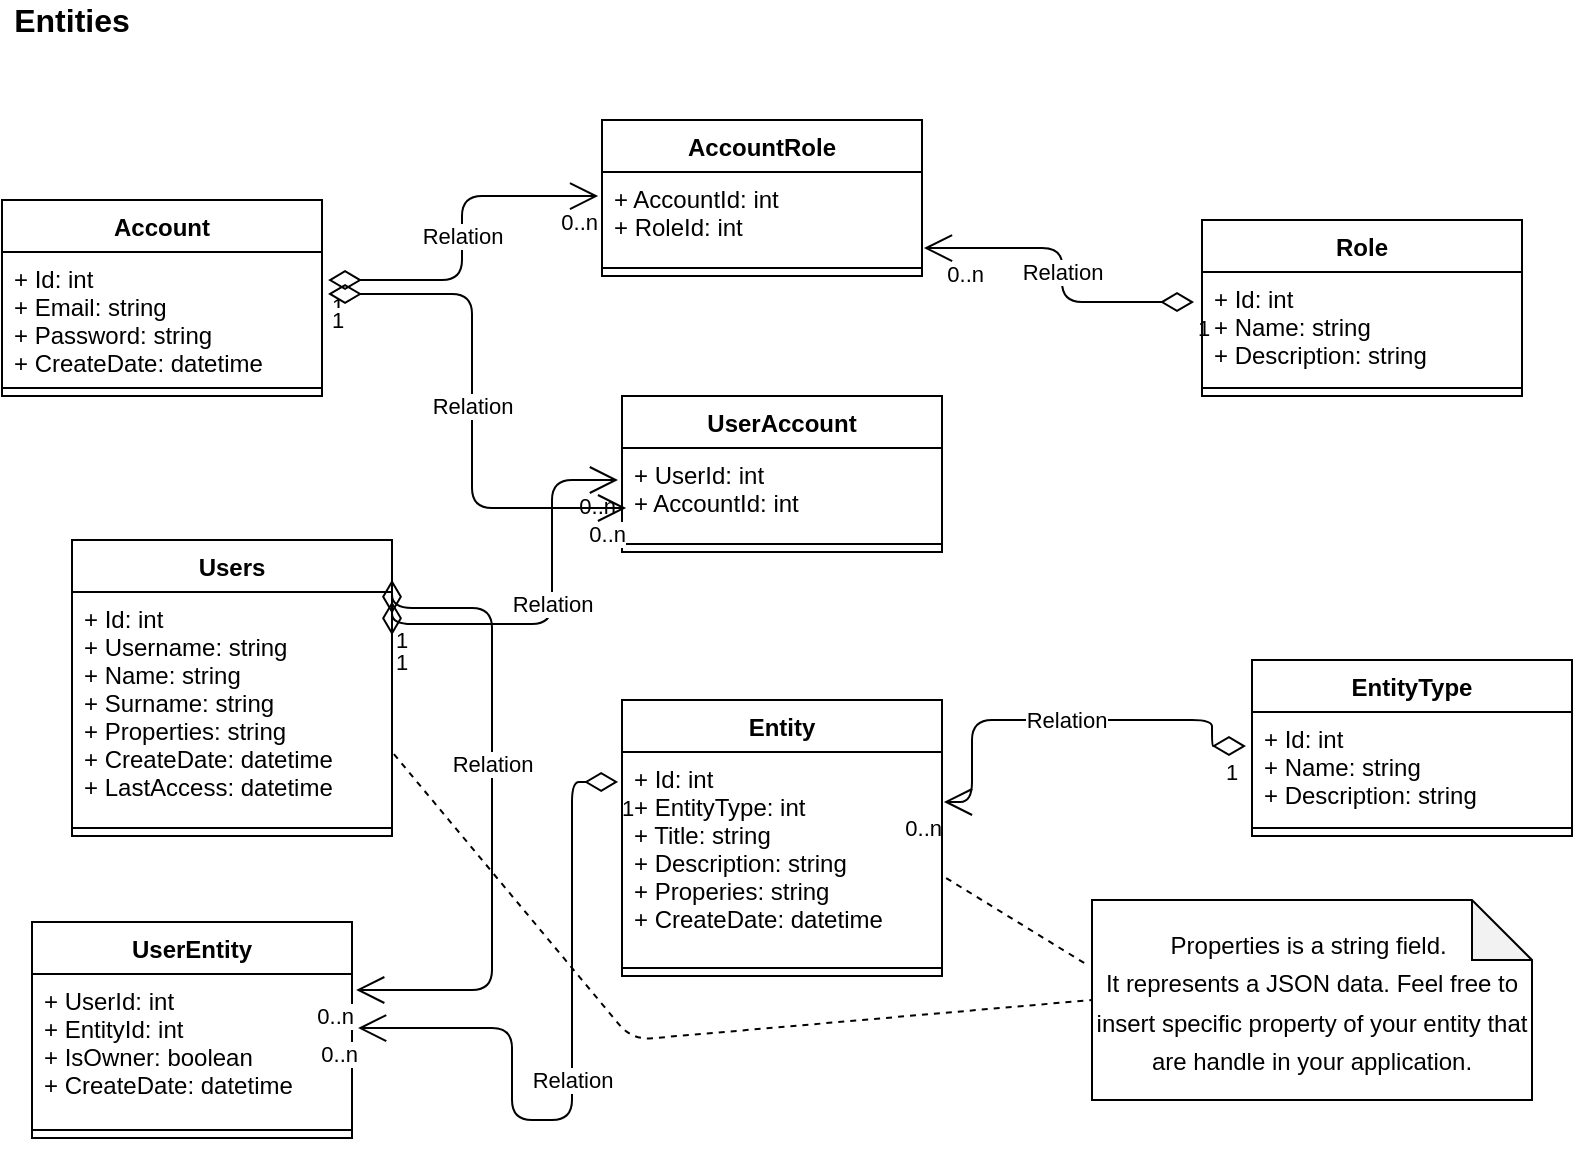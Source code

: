 <mxfile version="13.6.5">
    <diagram id="ecdH2YCJAMrIUfv5yyId" name="Page-1">
        <mxGraphModel dx="861" dy="830" grid="1" gridSize="10" guides="1" tooltips="1" connect="1" arrows="1" fold="1" page="1" pageScale="1" pageWidth="850" pageHeight="1100" math="0" shadow="0">
            <root>
                <mxCell id="0"/>
                <mxCell id="1" parent="0"/>
                <mxCell id="14" value="Relation" style="endArrow=open;html=1;endSize=12;startArrow=diamondThin;startSize=14;startFill=0;edgeStyle=orthogonalEdgeStyle;exitX=-0.025;exitY=0.278;exitDx=0;exitDy=0;exitPerimeter=0;entryX=1.006;entryY=0.864;entryDx=0;entryDy=0;entryPerimeter=0;" parent="1" source="11" target="7" edge="1">
                    <mxGeometry relative="1" as="geometry">
                        <mxPoint x="310" y="350" as="sourcePoint"/>
                        <mxPoint x="510" y="190" as="targetPoint"/>
                    </mxGeometry>
                </mxCell>
                <mxCell id="15" value="1" style="edgeLabel;resizable=0;html=1;align=left;verticalAlign=top;" parent="14" connectable="0" vertex="1">
                    <mxGeometry x="-1" relative="1" as="geometry"/>
                </mxCell>
                <mxCell id="16" value="&lt;span style=&quot;text-align: left&quot;&gt;0..n&lt;/span&gt;" style="edgeLabel;resizable=0;html=1;align=right;verticalAlign=top;" parent="14" connectable="0" vertex="1">
                    <mxGeometry x="1" relative="1" as="geometry">
                        <mxPoint x="30" as="offset"/>
                    </mxGeometry>
                </mxCell>
                <mxCell id="17" value="Relation" style="endArrow=open;html=1;endSize=12;startArrow=diamondThin;startSize=14;startFill=0;edgeStyle=orthogonalEdgeStyle;exitX=1.019;exitY=0.219;exitDx=0;exitDy=0;exitPerimeter=0;entryX=-0.012;entryY=0.273;entryDx=0;entryDy=0;entryPerimeter=0;" parent="1" source="3" target="7" edge="1">
                    <mxGeometry relative="1" as="geometry">
                        <mxPoint x="320" y="360" as="sourcePoint"/>
                        <mxPoint x="600" y="430" as="targetPoint"/>
                    </mxGeometry>
                </mxCell>
                <mxCell id="18" value="1" style="edgeLabel;resizable=0;html=1;align=left;verticalAlign=top;" parent="17" connectable="0" vertex="1">
                    <mxGeometry x="-1" relative="1" as="geometry"/>
                </mxCell>
                <mxCell id="19" value="&lt;span style=&quot;text-align: left&quot;&gt;0..n&lt;/span&gt;" style="edgeLabel;resizable=0;html=1;align=right;verticalAlign=top;" parent="17" connectable="0" vertex="1">
                    <mxGeometry x="1" relative="1" as="geometry"/>
                </mxCell>
                <mxCell id="10" value="Role" style="swimlane;fontStyle=1;align=center;verticalAlign=top;childLayout=stackLayout;horizontal=1;startSize=26;horizontalStack=0;resizeParent=1;resizeParentMax=0;resizeLast=0;collapsible=1;marginBottom=0;" parent="1" vertex="1">
                    <mxGeometry x="645" y="130" width="160" height="88" as="geometry"/>
                </mxCell>
                <mxCell id="11" value="+ Id: int&#10;+ Name: string&#10;+ Description: string" style="text;strokeColor=none;fillColor=none;align=left;verticalAlign=top;spacingLeft=4;spacingRight=4;overflow=hidden;rotatable=0;points=[[0,0.5],[1,0.5]];portConstraint=eastwest;" parent="10" vertex="1">
                    <mxGeometry y="26" width="160" height="54" as="geometry"/>
                </mxCell>
                <mxCell id="12" value="" style="line;strokeWidth=1;fillColor=none;align=left;verticalAlign=middle;spacingTop=-1;spacingLeft=3;spacingRight=3;rotatable=0;labelPosition=right;points=[];portConstraint=eastwest;" parent="10" vertex="1">
                    <mxGeometry y="80" width="160" height="8" as="geometry"/>
                </mxCell>
                <mxCell id="2" value="Account" style="swimlane;fontStyle=1;align=center;verticalAlign=top;childLayout=stackLayout;horizontal=1;startSize=26;horizontalStack=0;resizeParent=1;resizeParentMax=0;resizeLast=0;collapsible=1;marginBottom=0;" parent="1" vertex="1">
                    <mxGeometry x="45" y="120" width="160" height="98" as="geometry"/>
                </mxCell>
                <mxCell id="3" value="+ Id: int&#10;+ Email: string&#10;+ Password: string&#10;+ CreateDate: datetime" style="text;strokeColor=none;fillColor=none;align=left;verticalAlign=top;spacingLeft=4;spacingRight=4;overflow=hidden;rotatable=0;points=[[0,0.5],[1,0.5]];portConstraint=eastwest;" parent="2" vertex="1">
                    <mxGeometry y="26" width="160" height="64" as="geometry"/>
                </mxCell>
                <mxCell id="4" value="" style="line;strokeWidth=1;fillColor=none;align=left;verticalAlign=middle;spacingTop=-1;spacingLeft=3;spacingRight=3;rotatable=0;labelPosition=right;points=[];portConstraint=eastwest;" parent="2" vertex="1">
                    <mxGeometry y="90" width="160" height="8" as="geometry"/>
                </mxCell>
                <mxCell id="21" value="Entities" style="text;html=1;strokeColor=none;fillColor=none;align=center;verticalAlign=middle;whiteSpace=wrap;rounded=0;fontStyle=1;fontSize=16;" parent="1" vertex="1">
                    <mxGeometry x="60" y="20" width="40" height="20" as="geometry"/>
                </mxCell>
                <mxCell id="6" value="AccountRole" style="swimlane;fontStyle=1;align=center;verticalAlign=top;childLayout=stackLayout;horizontal=1;startSize=26;horizontalStack=0;resizeParent=1;resizeParentMax=0;resizeLast=0;collapsible=1;marginBottom=0;" parent="1" vertex="1">
                    <mxGeometry x="345" y="80" width="160" height="78" as="geometry"/>
                </mxCell>
                <mxCell id="7" value="+ AccountId: int&#10;+ RoleId: int" style="text;strokeColor=none;fillColor=none;align=left;verticalAlign=top;spacingLeft=4;spacingRight=4;overflow=hidden;rotatable=0;points=[[0,0.5],[1,0.5]];portConstraint=eastwest;" parent="6" vertex="1">
                    <mxGeometry y="26" width="160" height="44" as="geometry"/>
                </mxCell>
                <mxCell id="8" value="" style="line;strokeWidth=1;fillColor=none;align=left;verticalAlign=middle;spacingTop=-1;spacingLeft=3;spacingRight=3;rotatable=0;labelPosition=right;points=[];portConstraint=eastwest;" parent="6" vertex="1">
                    <mxGeometry y="70" width="160" height="8" as="geometry"/>
                </mxCell>
                <mxCell id="22" value="Users" style="swimlane;fontStyle=1;align=center;verticalAlign=top;childLayout=stackLayout;horizontal=1;startSize=26;horizontalStack=0;resizeParent=1;resizeParentMax=0;resizeLast=0;collapsible=1;marginBottom=0;" parent="1" vertex="1">
                    <mxGeometry x="80" y="290" width="160" height="148" as="geometry"/>
                </mxCell>
                <mxCell id="23" value="+ Id: int&#10;+ Username: string&#10;+ Name: string&#10;+ Surname: string&#10;+ Properties: string&#10;+ CreateDate: datetime&#10;+ LastAccess: datetime" style="text;strokeColor=none;fillColor=none;align=left;verticalAlign=top;spacingLeft=4;spacingRight=4;overflow=hidden;rotatable=0;points=[[0,0.5],[1,0.5]];portConstraint=eastwest;" parent="22" vertex="1">
                    <mxGeometry y="26" width="160" height="114" as="geometry"/>
                </mxCell>
                <mxCell id="24" value="" style="line;strokeWidth=1;fillColor=none;align=left;verticalAlign=middle;spacingTop=-1;spacingLeft=3;spacingRight=3;rotatable=0;labelPosition=right;points=[];portConstraint=eastwest;" parent="22" vertex="1">
                    <mxGeometry y="140" width="160" height="8" as="geometry"/>
                </mxCell>
                <mxCell id="25" value="UserAccount" style="swimlane;fontStyle=1;align=center;verticalAlign=top;childLayout=stackLayout;horizontal=1;startSize=26;horizontalStack=0;resizeParent=1;resizeParentMax=0;resizeLast=0;collapsible=1;marginBottom=0;" parent="1" vertex="1">
                    <mxGeometry x="355" y="218" width="160" height="78" as="geometry"/>
                </mxCell>
                <mxCell id="26" value="+ UserId: int&#10;+ AccountId: int" style="text;strokeColor=none;fillColor=none;align=left;verticalAlign=top;spacingLeft=4;spacingRight=4;overflow=hidden;rotatable=0;points=[[0,0.5],[1,0.5]];portConstraint=eastwest;" parent="25" vertex="1">
                    <mxGeometry y="26" width="160" height="44" as="geometry"/>
                </mxCell>
                <mxCell id="27" value="" style="line;strokeWidth=1;fillColor=none;align=left;verticalAlign=middle;spacingTop=-1;spacingLeft=3;spacingRight=3;rotatable=0;labelPosition=right;points=[];portConstraint=eastwest;" parent="25" vertex="1">
                    <mxGeometry y="70" width="160" height="8" as="geometry"/>
                </mxCell>
                <mxCell id="28" value="Relation" style="endArrow=open;html=1;endSize=12;startArrow=diamondThin;startSize=14;startFill=0;edgeStyle=orthogonalEdgeStyle;exitX=1;exitY=0.19;exitDx=0;exitDy=0;exitPerimeter=0;" parent="1" source="23" edge="1">
                    <mxGeometry relative="1" as="geometry">
                        <mxPoint x="218.04" y="170.016" as="sourcePoint"/>
                        <mxPoint x="353" y="260" as="targetPoint"/>
                        <Array as="points">
                            <mxPoint x="320" y="332"/>
                            <mxPoint x="320" y="260"/>
                        </Array>
                    </mxGeometry>
                </mxCell>
                <mxCell id="29" value="1" style="edgeLabel;resizable=0;html=1;align=left;verticalAlign=top;" parent="28" connectable="0" vertex="1">
                    <mxGeometry x="-1" relative="1" as="geometry"/>
                </mxCell>
                <mxCell id="30" value="&lt;span style=&quot;text-align: left&quot;&gt;0..n&lt;/span&gt;" style="edgeLabel;resizable=0;html=1;align=right;verticalAlign=top;" parent="28" connectable="0" vertex="1">
                    <mxGeometry x="1" relative="1" as="geometry"/>
                </mxCell>
                <mxCell id="31" value="Relation" style="endArrow=open;html=1;endSize=12;startArrow=diamondThin;startSize=14;startFill=0;edgeStyle=orthogonalEdgeStyle;exitX=1.019;exitY=0.328;exitDx=0;exitDy=0;exitPerimeter=0;entryX=0.013;entryY=0.682;entryDx=0;entryDy=0;entryPerimeter=0;" parent="1" source="3" target="26" edge="1">
                    <mxGeometry relative="1" as="geometry">
                        <mxPoint x="228.04" y="180.016" as="sourcePoint"/>
                        <mxPoint x="363.08" y="138.012" as="targetPoint"/>
                    </mxGeometry>
                </mxCell>
                <mxCell id="32" value="1" style="edgeLabel;resizable=0;html=1;align=left;verticalAlign=top;" parent="31" connectable="0" vertex="1">
                    <mxGeometry x="-1" relative="1" as="geometry"/>
                </mxCell>
                <mxCell id="33" value="&lt;span style=&quot;text-align: left&quot;&gt;0..n&lt;/span&gt;" style="edgeLabel;resizable=0;html=1;align=right;verticalAlign=top;" parent="31" connectable="0" vertex="1">
                    <mxGeometry x="1" relative="1" as="geometry"/>
                </mxCell>
                <mxCell id="40" value="&lt;font style=&quot;font-size: 12px&quot;&gt;Properties is a string field.&amp;nbsp;&lt;br&gt;It represents a JSON data. Feel free to insert specific property of your entity that are handle in your application.&lt;/font&gt;" style="shape=note;whiteSpace=wrap;html=1;backgroundOutline=1;darkOpacity=0.05;fontSize=16;" parent="1" vertex="1">
                    <mxGeometry x="590" y="470" width="220" height="100" as="geometry"/>
                </mxCell>
                <mxCell id="41" value="" style="endArrow=none;dashed=1;html=1;fontSize=16;entryX=-0.014;entryY=0.32;entryDx=0;entryDy=0;entryPerimeter=0;exitX=1.013;exitY=0.606;exitDx=0;exitDy=0;exitPerimeter=0;" parent="1" source="38" target="40" edge="1">
                    <mxGeometry width="50" height="50" relative="1" as="geometry">
                        <mxPoint x="510" y="455" as="sourcePoint"/>
                        <mxPoint x="750" y="380" as="targetPoint"/>
                    </mxGeometry>
                </mxCell>
                <mxCell id="42" value="UserEntity" style="swimlane;fontStyle=1;align=center;verticalAlign=top;childLayout=stackLayout;horizontal=1;startSize=26;horizontalStack=0;resizeParent=1;resizeParentMax=0;resizeLast=0;collapsible=1;marginBottom=0;" parent="1" vertex="1">
                    <mxGeometry x="60" y="481" width="160" height="108" as="geometry"/>
                </mxCell>
                <mxCell id="43" value="+ UserId: int&#10;+ EntityId: int&#10;+ IsOwner: boolean&#10;+ CreateDate: datetime" style="text;strokeColor=none;fillColor=none;align=left;verticalAlign=top;spacingLeft=4;spacingRight=4;overflow=hidden;rotatable=0;points=[[0,0.5],[1,0.5]];portConstraint=eastwest;" parent="42" vertex="1">
                    <mxGeometry y="26" width="160" height="74" as="geometry"/>
                </mxCell>
                <mxCell id="44" value="" style="line;strokeWidth=1;fillColor=none;align=left;verticalAlign=middle;spacingTop=-1;spacingLeft=3;spacingRight=3;rotatable=0;labelPosition=right;points=[];portConstraint=eastwest;" parent="42" vertex="1">
                    <mxGeometry y="100" width="160" height="8" as="geometry"/>
                </mxCell>
                <mxCell id="45" value="Relation" style="endArrow=open;html=1;endSize=12;startArrow=diamondThin;startSize=14;startFill=0;edgeStyle=orthogonalEdgeStyle;exitX=-0.019;exitY=0.315;exitDx=0;exitDy=0;exitPerimeter=0;entryX=1.006;entryY=0.24;entryDx=0;entryDy=0;entryPerimeter=0;" parent="1" source="35" target="38" edge="1">
                    <mxGeometry relative="1" as="geometry">
                        <mxPoint x="250" y="341.96" as="sourcePoint"/>
                        <mxPoint x="363" y="270" as="targetPoint"/>
                        <Array as="points">
                            <mxPoint x="650" y="393"/>
                            <mxPoint x="650" y="380"/>
                            <mxPoint x="530" y="380"/>
                            <mxPoint x="530" y="421"/>
                        </Array>
                    </mxGeometry>
                </mxCell>
                <mxCell id="46" value="1" style="edgeLabel;resizable=0;html=1;align=left;verticalAlign=top;" parent="45" connectable="0" vertex="1">
                    <mxGeometry x="-1" relative="1" as="geometry">
                        <mxPoint x="-11.96" as="offset"/>
                    </mxGeometry>
                </mxCell>
                <mxCell id="47" value="&lt;span style=&quot;text-align: left&quot;&gt;0..n&lt;/span&gt;" style="edgeLabel;resizable=0;html=1;align=right;verticalAlign=top;" parent="45" connectable="0" vertex="1">
                    <mxGeometry x="1" relative="1" as="geometry"/>
                </mxCell>
                <mxCell id="48" value="Relation" style="endArrow=open;html=1;endSize=12;startArrow=diamondThin;startSize=14;startFill=0;edgeStyle=orthogonalEdgeStyle;exitX=-0.012;exitY=0.144;exitDx=0;exitDy=0;exitPerimeter=0;entryX=1.019;entryY=0.365;entryDx=0;entryDy=0;entryPerimeter=0;" parent="1" source="38" target="43" edge="1">
                    <mxGeometry relative="1" as="geometry">
                        <mxPoint x="260" y="351.96" as="sourcePoint"/>
                        <mxPoint x="373" y="280" as="targetPoint"/>
                        <Array as="points">
                            <mxPoint x="330" y="411"/>
                            <mxPoint x="330" y="580"/>
                            <mxPoint x="300" y="580"/>
                            <mxPoint x="300" y="534"/>
                        </Array>
                    </mxGeometry>
                </mxCell>
                <mxCell id="49" value="1" style="edgeLabel;resizable=0;html=1;align=left;verticalAlign=top;" parent="48" connectable="0" vertex="1">
                    <mxGeometry x="-1" relative="1" as="geometry"/>
                </mxCell>
                <mxCell id="50" value="&lt;span style=&quot;text-align: left&quot;&gt;0..n&lt;/span&gt;" style="edgeLabel;resizable=0;html=1;align=right;verticalAlign=top;" parent="48" connectable="0" vertex="1">
                    <mxGeometry x="1" relative="1" as="geometry"/>
                </mxCell>
                <mxCell id="51" value="Relation" style="endArrow=open;html=1;endSize=12;startArrow=diamondThin;startSize=14;startFill=0;edgeStyle=orthogonalEdgeStyle;exitX=1;exitY=0.095;exitDx=0;exitDy=0;exitPerimeter=0;entryX=1.013;entryY=0.108;entryDx=0;entryDy=0;entryPerimeter=0;" parent="1" source="23" target="43" edge="1">
                    <mxGeometry x="-0.163" relative="1" as="geometry">
                        <mxPoint x="218.04" y="170.016" as="sourcePoint"/>
                        <mxPoint x="353.08" y="128.012" as="targetPoint"/>
                        <Array as="points">
                            <mxPoint x="240" y="324"/>
                            <mxPoint x="290" y="324"/>
                            <mxPoint x="290" y="515"/>
                        </Array>
                        <mxPoint as="offset"/>
                    </mxGeometry>
                </mxCell>
                <mxCell id="52" value="1" style="edgeLabel;resizable=0;html=1;align=left;verticalAlign=top;" parent="51" connectable="0" vertex="1">
                    <mxGeometry x="-1" relative="1" as="geometry"/>
                </mxCell>
                <mxCell id="53" value="&lt;span style=&quot;text-align: left&quot;&gt;0..n&lt;/span&gt;" style="edgeLabel;resizable=0;html=1;align=right;verticalAlign=top;" parent="51" connectable="0" vertex="1">
                    <mxGeometry x="1" relative="1" as="geometry"/>
                </mxCell>
                <mxCell id="34" value="EntityType" style="swimlane;fontStyle=1;align=center;verticalAlign=top;childLayout=stackLayout;horizontal=1;startSize=26;horizontalStack=0;resizeParent=1;resizeParentMax=0;resizeLast=0;collapsible=1;marginBottom=0;" parent="1" vertex="1">
                    <mxGeometry x="670" y="350" width="160" height="88" as="geometry"/>
                </mxCell>
                <mxCell id="35" value="+ Id: int&#10;+ Name: string&#10;+ Description: string" style="text;strokeColor=none;fillColor=none;align=left;verticalAlign=top;spacingLeft=4;spacingRight=4;overflow=hidden;rotatable=0;points=[[0,0.5],[1,0.5]];portConstraint=eastwest;" parent="34" vertex="1">
                    <mxGeometry y="26" width="160" height="54" as="geometry"/>
                </mxCell>
                <mxCell id="36" value="" style="line;strokeWidth=1;fillColor=none;align=left;verticalAlign=middle;spacingTop=-1;spacingLeft=3;spacingRight=3;rotatable=0;labelPosition=right;points=[];portConstraint=eastwest;" parent="34" vertex="1">
                    <mxGeometry y="80" width="160" height="8" as="geometry"/>
                </mxCell>
                <mxCell id="37" value="Entity" style="swimlane;fontStyle=1;align=center;verticalAlign=top;childLayout=stackLayout;horizontal=1;startSize=26;horizontalStack=0;resizeParent=1;resizeParentMax=0;resizeLast=0;collapsible=1;marginBottom=0;" parent="1" vertex="1">
                    <mxGeometry x="355" y="370" width="160" height="138" as="geometry"/>
                </mxCell>
                <mxCell id="38" value="+ Id: int&#10;+ EntityType: int&#10;+ Title: string&#10;+ Description: string&#10;+ Properies: string&#10;+ CreateDate: datetime" style="text;strokeColor=none;fillColor=none;align=left;verticalAlign=top;spacingLeft=4;spacingRight=4;overflow=hidden;rotatable=0;points=[[0,0.5],[1,0.5]];portConstraint=eastwest;" parent="37" vertex="1">
                    <mxGeometry y="26" width="160" height="104" as="geometry"/>
                </mxCell>
                <mxCell id="39" value="" style="line;strokeWidth=1;fillColor=none;align=left;verticalAlign=middle;spacingTop=-1;spacingLeft=3;spacingRight=3;rotatable=0;labelPosition=right;points=[];portConstraint=eastwest;" parent="37" vertex="1">
                    <mxGeometry y="130" width="160" height="8" as="geometry"/>
                </mxCell>
                <mxCell id="65" value="" style="endArrow=none;dashed=1;html=1;fontSize=16;entryX=0;entryY=0.5;entryDx=0;entryDy=0;entryPerimeter=0;exitX=1.006;exitY=0.711;exitDx=0;exitDy=0;exitPerimeter=0;" edge="1" parent="1" source="23" target="40">
                    <mxGeometry width="50" height="50" relative="1" as="geometry">
                        <mxPoint x="527.08" y="469.024" as="sourcePoint"/>
                        <mxPoint x="596.92" y="512" as="targetPoint"/>
                        <Array as="points">
                            <mxPoint x="360" y="540"/>
                        </Array>
                    </mxGeometry>
                </mxCell>
            </root>
        </mxGraphModel>
    </diagram>
</mxfile>